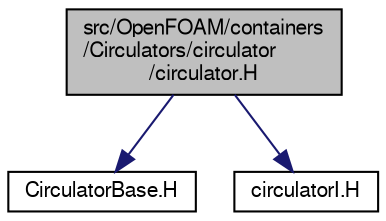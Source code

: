 digraph "src/OpenFOAM/containers/Circulators/circulator/circulator.H"
{
  bgcolor="transparent";
  edge [fontname="FreeSans",fontsize="10",labelfontname="FreeSans",labelfontsize="10"];
  node [fontname="FreeSans",fontsize="10",shape=record];
  Node0 [label="src/OpenFOAM/containers\l/Circulators/circulator\l/circulator.H",height=0.2,width=0.4,color="black", fillcolor="grey75", style="filled", fontcolor="black"];
  Node0 -> Node1 [color="midnightblue",fontsize="10",style="solid",fontname="FreeSans"];
  Node1 [label="CirculatorBase.H",height=0.2,width=0.4,color="black",URL="$a08417.html"];
  Node0 -> Node2 [color="midnightblue",fontsize="10",style="solid",fontname="FreeSans"];
  Node2 [label="circulatorI.H",height=0.2,width=0.4,color="black",URL="$a08414.html"];
}
